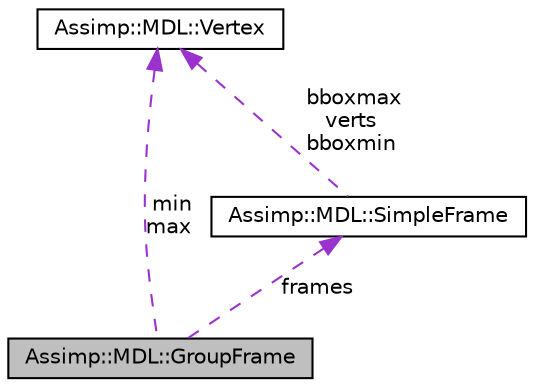 digraph "Assimp::MDL::GroupFrame"
{
  edge [fontname="Helvetica",fontsize="10",labelfontname="Helvetica",labelfontsize="10"];
  node [fontname="Helvetica",fontsize="10",shape=record];
  Node1 [label="Assimp::MDL::GroupFrame",height=0.2,width=0.4,color="black", fillcolor="grey75", style="filled", fontcolor="black"];
  Node2 -> Node1 [dir="back",color="darkorchid3",fontsize="10",style="dashed",label=" min\nmax" ,fontname="Helvetica"];
  Node2 [label="Assimp::MDL::Vertex",height=0.2,width=0.4,color="black", fillcolor="white", style="filled",URL="$struct_assimp_1_1_m_d_l_1_1_vertex.html",tooltip="Vertex data structure. "];
  Node3 -> Node1 [dir="back",color="darkorchid3",fontsize="10",style="dashed",label=" frames" ,fontname="Helvetica"];
  Node3 [label="Assimp::MDL::SimpleFrame",height=0.2,width=0.4,color="black", fillcolor="white", style="filled",URL="$struct_assimp_1_1_m_d_l_1_1_simple_frame.html",tooltip="Data structure for a simple frame. "];
  Node2 -> Node3 [dir="back",color="darkorchid3",fontsize="10",style="dashed",label=" bboxmax\nverts\nbboxmin" ,fontname="Helvetica"];
}
